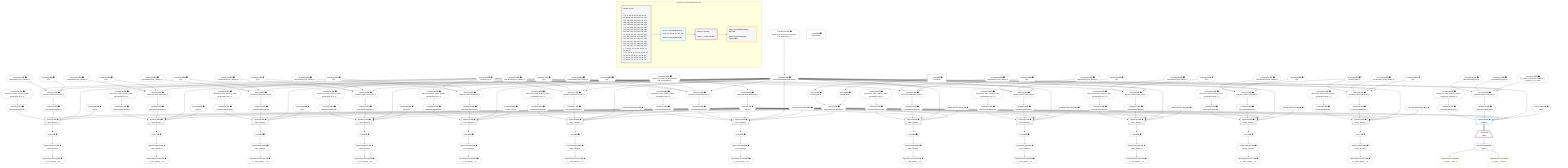 %%{init: {'themeVariables': { 'fontSize': '12px'}}}%%
graph TD
    classDef path fill:#eee,stroke:#000,color:#000
    classDef plan fill:#fff,stroke-width:1px,color:#000
    classDef itemplan fill:#fff,stroke-width:2px,color:#000
    classDef unbatchedplan fill:#dff,stroke-width:1px,color:#000
    classDef sideeffectplan fill:#fcc,stroke-width:2px,color:#000
    classDef bucket fill:#f6f6f6,color:#000,stroke-width:2px,text-align:left


    %% plan dependencies
    PgSelect7[["PgSelect[7∈0] ➊<br />ᐸjson_identityᐳ"]]:::plan
    Object10{{"Object[10∈0] ➊<br />ᐸ{pgSettings,withPgClient}ᐳ"}}:::plan
    Constant288{{"Constant[288∈0] ➊<br />ᐸtrueᐳ"}}:::plan
    Lambda93{{"Lambda[93∈0] ➊<br />ᐸcalculateShouldReverseOrderᐳ"}}:::plan
    Access97{{"Access[97∈0] ➊<br />ᐸ96.0ᐳ"}}:::plan
    Lambda102{{"Lambda[102∈0] ➊<br />ᐸcalculateOrderBySQLᐳ"}}:::plan
    Lambda107{{"Lambda[107∈0] ➊<br />ᐸcalculateOrderBySQLᐳ"}}:::plan
    Object10 & Constant288 & Lambda93 & Access97 & Lambda102 & Lambda107 --> PgSelect7
    PgSelect15[["PgSelect[15∈0] ➊<br />ᐸjson_identityᐳ"]]:::plan
    Constant94{{"Constant[94∈0] ➊<br />ᐸfalseᐳ"}}:::plan
    Lambda117{{"Lambda[117∈0] ➊<br />ᐸcalculateOrderBySQLᐳ"}}:::plan
    Lambda122{{"Lambda[122∈0] ➊<br />ᐸcalculateOrderBySQLᐳ"}}:::plan
    Object10 & Constant94 & Lambda93 & Access97 & Lambda117 & Lambda122 --> PgSelect15
    PgSelect21[["PgSelect[21∈0] ➊<br />ᐸjson_identityᐳ"]]:::plan
    Constant289{{"Constant[289∈0] ➊<br />ᐸ42ᐳ"}}:::plan
    Lambda132{{"Lambda[132∈0] ➊<br />ᐸcalculateOrderBySQLᐳ"}}:::plan
    Lambda137{{"Lambda[137∈0] ➊<br />ᐸcalculateOrderBySQLᐳ"}}:::plan
    Object10 & Constant289 & Lambda93 & Access97 & Lambda132 & Lambda137 --> PgSelect21
    PgSelect27[["PgSelect[27∈0] ➊<br />ᐸjson_identityᐳ"]]:::plan
    Constant290{{"Constant[290∈0] ➊<br />ᐸ3.1415ᐳ"}}:::plan
    Lambda147{{"Lambda[147∈0] ➊<br />ᐸcalculateOrderBySQLᐳ"}}:::plan
    Lambda152{{"Lambda[152∈0] ➊<br />ᐸcalculateOrderBySQLᐳ"}}:::plan
    Object10 & Constant290 & Lambda93 & Access97 & Lambda147 & Lambda152 --> PgSelect27
    PgSelect33[["PgSelect[33∈0] ➊<br />ᐸjson_identityᐳ"]]:::plan
    Constant291{{"Constant[291∈0] ➊<br />ᐸ'hello, world!'ᐳ"}}:::plan
    Lambda162{{"Lambda[162∈0] ➊<br />ᐸcalculateOrderBySQLᐳ"}}:::plan
    Lambda167{{"Lambda[167∈0] ➊<br />ᐸcalculateOrderBySQLᐳ"}}:::plan
    Object10 & Constant291 & Lambda93 & Access97 & Lambda162 & Lambda167 --> PgSelect33
    PgSelect39[["PgSelect[39∈0] ➊<br />ᐸjson_identityᐳ"]]:::plan
    __InputDynamicScalar38{{"__InputDynamicScalar[38∈0] ➊"}}:::plan
    Lambda177{{"Lambda[177∈0] ➊<br />ᐸcalculateOrderBySQLᐳ"}}:::plan
    Lambda182{{"Lambda[182∈0] ➊<br />ᐸcalculateOrderBySQLᐳ"}}:::plan
    Object10 & __InputDynamicScalar38 & Lambda93 & Access97 & Lambda177 & Lambda182 --> PgSelect39
    PgSelect45[["PgSelect[45∈0] ➊<br />ᐸjson_identityᐳ"]]:::plan
    __InputDynamicScalar44{{"__InputDynamicScalar[44∈0] ➊"}}:::plan
    Lambda192{{"Lambda[192∈0] ➊<br />ᐸcalculateOrderBySQLᐳ"}}:::plan
    Lambda197{{"Lambda[197∈0] ➊<br />ᐸcalculateOrderBySQLᐳ"}}:::plan
    Object10 & __InputDynamicScalar44 & Lambda93 & Access97 & Lambda192 & Lambda197 --> PgSelect45
    PgSelect51[["PgSelect[51∈0] ➊<br />ᐸjson_identityᐳ"]]:::plan
    __InputDynamicScalar50{{"__InputDynamicScalar[50∈0] ➊"}}:::plan
    Lambda207{{"Lambda[207∈0] ➊<br />ᐸcalculateOrderBySQLᐳ"}}:::plan
    Lambda212{{"Lambda[212∈0] ➊<br />ᐸcalculateOrderBySQLᐳ"}}:::plan
    Object10 & __InputDynamicScalar50 & Lambda93 & Access97 & Lambda207 & Lambda212 --> PgSelect51
    PgSelect57[["PgSelect[57∈0] ➊<br />ᐸjson_identityᐳ"]]:::plan
    __InputDynamicScalar56{{"__InputDynamicScalar[56∈0] ➊"}}:::plan
    Lambda222{{"Lambda[222∈0] ➊<br />ᐸcalculateOrderBySQLᐳ"}}:::plan
    Lambda227{{"Lambda[227∈0] ➊<br />ᐸcalculateOrderBySQLᐳ"}}:::plan
    Object10 & __InputDynamicScalar56 & Lambda93 & Access97 & Lambda222 & Lambda227 --> PgSelect57
    PgSelect63[["PgSelect[63∈0] ➊<br />ᐸjson_identityᐳ"]]:::plan
    __InputDynamicScalar62{{"__InputDynamicScalar[62∈0] ➊"}}:::plan
    Lambda237{{"Lambda[237∈0] ➊<br />ᐸcalculateOrderBySQLᐳ"}}:::plan
    Lambda242{{"Lambda[242∈0] ➊<br />ᐸcalculateOrderBySQLᐳ"}}:::plan
    Object10 & __InputDynamicScalar62 & Lambda93 & Access97 & Lambda237 & Lambda242 --> PgSelect63
    PgSelect69[["PgSelect[69∈0] ➊<br />ᐸjsonb_identityᐳ"]]:::plan
    __InputDynamicScalar68{{"__InputDynamicScalar[68∈0] ➊"}}:::plan
    Lambda252{{"Lambda[252∈0] ➊<br />ᐸcalculateOrderBySQLᐳ"}}:::plan
    Lambda257{{"Lambda[257∈0] ➊<br />ᐸcalculateOrderBySQLᐳ"}}:::plan
    Object10 & __InputDynamicScalar68 & Lambda93 & Access97 & Lambda252 & Lambda257 --> PgSelect69
    PgSelect75[["PgSelect[75∈0] ➊<br />ᐸjsonb_identityᐳ"]]:::plan
    __InputDynamicScalar74{{"__InputDynamicScalar[74∈0] ➊"}}:::plan
    Lambda267{{"Lambda[267∈0] ➊<br />ᐸcalculateOrderBySQLᐳ"}}:::plan
    Lambda272{{"Lambda[272∈0] ➊<br />ᐸcalculateOrderBySQLᐳ"}}:::plan
    Object10 & __InputDynamicScalar74 & Lambda93 & Access97 & Lambda267 & Lambda272 --> PgSelect75
    Object101{{"Object[101∈0] ➊<br />ᐸ{reverse,orders,alias,codec}ᐳ"}}:::plan
    Constant98{{"Constant[98∈0] ➊<br />ᐸ[]ᐳ"}}:::plan
    Constant99{{"Constant[99∈0] ➊<br />ᐸsql.identifier(”json_identity”)ᐳ"}}:::plan
    Constant100{{"Constant[100∈0] ➊<br />ᐸCodec(json)ᐳ"}}:::plan
    Lambda93 & Constant98 & Constant99 & Constant100 --> Object101
    Object116{{"Object[116∈0] ➊<br />ᐸ{reverse,orders,alias,codec}ᐳ"}}:::plan
    Constant113{{"Constant[113∈0] ➊<br />ᐸ[]ᐳ"}}:::plan
    Constant114{{"Constant[114∈0] ➊<br />ᐸsql.identifier(”json_identity”)ᐳ"}}:::plan
    Lambda93 & Constant113 & Constant114 & Constant100 --> Object116
    Object131{{"Object[131∈0] ➊<br />ᐸ{reverse,orders,alias,codec}ᐳ"}}:::plan
    Constant128{{"Constant[128∈0] ➊<br />ᐸ[]ᐳ"}}:::plan
    Constant129{{"Constant[129∈0] ➊<br />ᐸsql.identifier(”json_identity”)ᐳ"}}:::plan
    Lambda93 & Constant128 & Constant129 & Constant100 --> Object131
    Object146{{"Object[146∈0] ➊<br />ᐸ{reverse,orders,alias,codec}ᐳ"}}:::plan
    Constant143{{"Constant[143∈0] ➊<br />ᐸ[]ᐳ"}}:::plan
    Constant144{{"Constant[144∈0] ➊<br />ᐸsql.identifier(”json_identity”)ᐳ"}}:::plan
    Lambda93 & Constant143 & Constant144 & Constant100 --> Object146
    Object161{{"Object[161∈0] ➊<br />ᐸ{reverse,orders,alias,codec}ᐳ"}}:::plan
    Constant158{{"Constant[158∈0] ➊<br />ᐸ[]ᐳ"}}:::plan
    Constant159{{"Constant[159∈0] ➊<br />ᐸsql.identifier(”json_identity”)ᐳ"}}:::plan
    Lambda93 & Constant158 & Constant159 & Constant100 --> Object161
    Object176{{"Object[176∈0] ➊<br />ᐸ{reverse,orders,alias,codec}ᐳ"}}:::plan
    Constant173{{"Constant[173∈0] ➊<br />ᐸ[]ᐳ"}}:::plan
    Constant174{{"Constant[174∈0] ➊<br />ᐸsql.identifier(”json_identity”)ᐳ"}}:::plan
    Lambda93 & Constant173 & Constant174 & Constant100 --> Object176
    Object191{{"Object[191∈0] ➊<br />ᐸ{reverse,orders,alias,codec}ᐳ"}}:::plan
    Constant188{{"Constant[188∈0] ➊<br />ᐸ[]ᐳ"}}:::plan
    Constant189{{"Constant[189∈0] ➊<br />ᐸsql.identifier(”json_identity”)ᐳ"}}:::plan
    Lambda93 & Constant188 & Constant189 & Constant100 --> Object191
    Object206{{"Object[206∈0] ➊<br />ᐸ{reverse,orders,alias,codec}ᐳ"}}:::plan
    Constant203{{"Constant[203∈0] ➊<br />ᐸ[]ᐳ"}}:::plan
    Constant204{{"Constant[204∈0] ➊<br />ᐸsql.identifier(”json_identity”)ᐳ"}}:::plan
    Lambda93 & Constant203 & Constant204 & Constant100 --> Object206
    Object221{{"Object[221∈0] ➊<br />ᐸ{reverse,orders,alias,codec}ᐳ"}}:::plan
    Constant218{{"Constant[218∈0] ➊<br />ᐸ[]ᐳ"}}:::plan
    Constant219{{"Constant[219∈0] ➊<br />ᐸsql.identifier(”json_identity”)ᐳ"}}:::plan
    Lambda93 & Constant218 & Constant219 & Constant100 --> Object221
    Object236{{"Object[236∈0] ➊<br />ᐸ{reverse,orders,alias,codec}ᐳ"}}:::plan
    Constant233{{"Constant[233∈0] ➊<br />ᐸ[]ᐳ"}}:::plan
    Constant234{{"Constant[234∈0] ➊<br />ᐸsql.identifier(”json_identity”)ᐳ"}}:::plan
    Lambda93 & Constant233 & Constant234 & Constant100 --> Object236
    Object251{{"Object[251∈0] ➊<br />ᐸ{reverse,orders,alias,codec}ᐳ"}}:::plan
    Constant248{{"Constant[248∈0] ➊<br />ᐸ[]ᐳ"}}:::plan
    Constant249{{"Constant[249∈0] ➊<br />ᐸsql.identifier(”jsonb_identity”)ᐳ"}}:::plan
    Constant250{{"Constant[250∈0] ➊<br />ᐸCodec(jsonb)ᐳ"}}:::plan
    Lambda93 & Constant248 & Constant249 & Constant250 --> Object251
    Object266{{"Object[266∈0] ➊<br />ᐸ{reverse,orders,alias,codec}ᐳ"}}:::plan
    Constant263{{"Constant[263∈0] ➊<br />ᐸ[]ᐳ"}}:::plan
    Constant264{{"Constant[264∈0] ➊<br />ᐸsql.identifier(”jsonb_identity”)ᐳ"}}:::plan
    Lambda93 & Constant263 & Constant264 & Constant250 --> Object266
    Object281{{"Object[281∈0] ➊<br />ᐸ{reverse,orders,alias,codec}ᐳ"}}:::plan
    Constant278{{"Constant[278∈0] ➊<br />ᐸ[ { codec: Codec(int4), fragment: { n: [Array], f: 0, c: 266ᐳ"}}:::plan
    Constant279{{"Constant[279∈0] ➊<br />ᐸsql.identifier(”types”)ᐳ"}}:::plan
    Constant280{{"Constant[280∈0] ➊<br />ᐸRecordCodec(types)ᐳ"}}:::plan
    Lambda93 & Constant278 & Constant279 & Constant280 --> Object281
    Access8{{"Access[8∈0] ➊<br />ᐸ2.pgSettingsᐳ"}}:::plan
    Access9{{"Access[9∈0] ➊<br />ᐸ2.withPgClientᐳ"}}:::plan
    Access8 & Access9 --> Object10
    __Value2["__Value[2∈0] ➊<br />ᐸcontextᐳ"]:::plan
    __Value2 --> Access8
    __Value2 --> Access9
    First11{{"First[11∈0] ➊"}}:::plan
    PgSelect7 --> First11
    PgSelectSingle12{{"PgSelectSingle[12∈0] ➊<br />ᐸjson_identityᐳ"}}:::plan
    First11 --> PgSelectSingle12
    PgClassExpression13{{"PgClassExpression[13∈0] ➊<br />ᐸ__json_identity__.vᐳ"}}:::plan
    PgSelectSingle12 --> PgClassExpression13
    First17{{"First[17∈0] ➊"}}:::plan
    PgSelect15 --> First17
    PgSelectSingle18{{"PgSelectSingle[18∈0] ➊<br />ᐸjson_identityᐳ"}}:::plan
    First17 --> PgSelectSingle18
    PgClassExpression19{{"PgClassExpression[19∈0] ➊<br />ᐸ__json_identity__.vᐳ"}}:::plan
    PgSelectSingle18 --> PgClassExpression19
    First23{{"First[23∈0] ➊"}}:::plan
    PgSelect21 --> First23
    PgSelectSingle24{{"PgSelectSingle[24∈0] ➊<br />ᐸjson_identityᐳ"}}:::plan
    First23 --> PgSelectSingle24
    PgClassExpression25{{"PgClassExpression[25∈0] ➊<br />ᐸ__json_identity__.vᐳ"}}:::plan
    PgSelectSingle24 --> PgClassExpression25
    First29{{"First[29∈0] ➊"}}:::plan
    PgSelect27 --> First29
    PgSelectSingle30{{"PgSelectSingle[30∈0] ➊<br />ᐸjson_identityᐳ"}}:::plan
    First29 --> PgSelectSingle30
    PgClassExpression31{{"PgClassExpression[31∈0] ➊<br />ᐸ__json_identity__.vᐳ"}}:::plan
    PgSelectSingle30 --> PgClassExpression31
    First35{{"First[35∈0] ➊"}}:::plan
    PgSelect33 --> First35
    PgSelectSingle36{{"PgSelectSingle[36∈0] ➊<br />ᐸjson_identityᐳ"}}:::plan
    First35 --> PgSelectSingle36
    PgClassExpression37{{"PgClassExpression[37∈0] ➊<br />ᐸ__json_identity__.vᐳ"}}:::plan
    PgSelectSingle36 --> PgClassExpression37
    First41{{"First[41∈0] ➊"}}:::plan
    PgSelect39 --> First41
    PgSelectSingle42{{"PgSelectSingle[42∈0] ➊<br />ᐸjson_identityᐳ"}}:::plan
    First41 --> PgSelectSingle42
    PgClassExpression43{{"PgClassExpression[43∈0] ➊<br />ᐸ__json_identity__.vᐳ"}}:::plan
    PgSelectSingle42 --> PgClassExpression43
    First47{{"First[47∈0] ➊"}}:::plan
    PgSelect45 --> First47
    PgSelectSingle48{{"PgSelectSingle[48∈0] ➊<br />ᐸjson_identityᐳ"}}:::plan
    First47 --> PgSelectSingle48
    PgClassExpression49{{"PgClassExpression[49∈0] ➊<br />ᐸ__json_identity__.vᐳ"}}:::plan
    PgSelectSingle48 --> PgClassExpression49
    First53{{"First[53∈0] ➊"}}:::plan
    PgSelect51 --> First53
    PgSelectSingle54{{"PgSelectSingle[54∈0] ➊<br />ᐸjson_identityᐳ"}}:::plan
    First53 --> PgSelectSingle54
    PgClassExpression55{{"PgClassExpression[55∈0] ➊<br />ᐸ__json_identity__.vᐳ"}}:::plan
    PgSelectSingle54 --> PgClassExpression55
    First59{{"First[59∈0] ➊"}}:::plan
    PgSelect57 --> First59
    PgSelectSingle60{{"PgSelectSingle[60∈0] ➊<br />ᐸjson_identityᐳ"}}:::plan
    First59 --> PgSelectSingle60
    PgClassExpression61{{"PgClassExpression[61∈0] ➊<br />ᐸ__json_identity__.vᐳ"}}:::plan
    PgSelectSingle60 --> PgClassExpression61
    First65{{"First[65∈0] ➊"}}:::plan
    PgSelect63 --> First65
    PgSelectSingle66{{"PgSelectSingle[66∈0] ➊<br />ᐸjson_identityᐳ"}}:::plan
    First65 --> PgSelectSingle66
    PgClassExpression67{{"PgClassExpression[67∈0] ➊<br />ᐸ__json_identity__.vᐳ"}}:::plan
    PgSelectSingle66 --> PgClassExpression67
    First71{{"First[71∈0] ➊"}}:::plan
    PgSelect69 --> First71
    PgSelectSingle72{{"PgSelectSingle[72∈0] ➊<br />ᐸjsonb_identityᐳ"}}:::plan
    First71 --> PgSelectSingle72
    PgClassExpression73{{"PgClassExpression[73∈0] ➊<br />ᐸ__jsonb_identity__.vᐳ"}}:::plan
    PgSelectSingle72 --> PgClassExpression73
    First77{{"First[77∈0] ➊"}}:::plan
    PgSelect75 --> First77
    PgSelectSingle78{{"PgSelectSingle[78∈0] ➊<br />ᐸjsonb_identityᐳ"}}:::plan
    First77 --> PgSelectSingle78
    PgClassExpression79{{"PgClassExpression[79∈0] ➊<br />ᐸ__jsonb_identity__.vᐳ"}}:::plan
    PgSelectSingle78 --> PgClassExpression79
    Constant292{{"Constant[292∈0] ➊<br />ᐸ§{ first: null, last: null, cursorLower: null, cursorUpper: ᐳ"}}:::plan
    Constant292 --> Lambda93
    Lambda96{{"Lambda[96∈0] ➊<br />ᐸcalculateLimitAndOffsetSQLᐳ"}}:::plan
    Constant293{{"Constant[293∈0] ➊<br />ᐸ§{ first: null, last: null, cursorLower: null, cursorUpper: ᐳ"}}:::plan
    Constant293 --> Lambda96
    Lambda96 --> Access97
    Object101 --> Lambda102
    Constant294{{"Constant[294∈0] ➊<br />ᐸ§{ reverse: false, orders: [], alias: sql.identifier(”json_iᐳ"}}:::plan
    Constant294 --> Lambda107
    Object116 --> Lambda117
    Constant295{{"Constant[295∈0] ➊<br />ᐸ§{ reverse: false, orders: [], alias: sql.identifier(”json_iᐳ"}}:::plan
    Constant295 --> Lambda122
    Object131 --> Lambda132
    Constant296{{"Constant[296∈0] ➊<br />ᐸ§{ reverse: false, orders: [], alias: sql.identifier(”json_iᐳ"}}:::plan
    Constant296 --> Lambda137
    Object146 --> Lambda147
    Constant297{{"Constant[297∈0] ➊<br />ᐸ§{ reverse: false, orders: [], alias: sql.identifier(”json_iᐳ"}}:::plan
    Constant297 --> Lambda152
    Object161 --> Lambda162
    Constant298{{"Constant[298∈0] ➊<br />ᐸ§{ reverse: false, orders: [], alias: sql.identifier(”json_iᐳ"}}:::plan
    Constant298 --> Lambda167
    Object176 --> Lambda177
    Constant299{{"Constant[299∈0] ➊<br />ᐸ§{ reverse: false, orders: [], alias: sql.identifier(”json_iᐳ"}}:::plan
    Constant299 --> Lambda182
    Object191 --> Lambda192
    Constant300{{"Constant[300∈0] ➊<br />ᐸ§{ reverse: false, orders: [], alias: sql.identifier(”json_iᐳ"}}:::plan
    Constant300 --> Lambda197
    Object206 --> Lambda207
    Constant301{{"Constant[301∈0] ➊<br />ᐸ§{ reverse: false, orders: [], alias: sql.identifier(”json_iᐳ"}}:::plan
    Constant301 --> Lambda212
    Object221 --> Lambda222
    Constant302{{"Constant[302∈0] ➊<br />ᐸ§{ reverse: false, orders: [], alias: sql.identifier(”json_iᐳ"}}:::plan
    Constant302 --> Lambda227
    Object236 --> Lambda237
    Constant303{{"Constant[303∈0] ➊<br />ᐸ§{ reverse: false, orders: [], alias: sql.identifier(”json_iᐳ"}}:::plan
    Constant303 --> Lambda242
    Object251 --> Lambda252
    Constant304{{"Constant[304∈0] ➊<br />ᐸ§{ reverse: false, orders: [], alias: sql.identifier(”jsonb_ᐳ"}}:::plan
    Constant304 --> Lambda257
    Object266 --> Lambda267
    Constant305{{"Constant[305∈0] ➊<br />ᐸ§{ reverse: false, orders: [], alias: sql.identifier(”jsonb_ᐳ"}}:::plan
    Constant305 --> Lambda272
    Lambda282{{"Lambda[282∈0] ➊<br />ᐸcalculateOrderBySQLᐳ"}}:::plan
    Object281 --> Lambda282
    Lambda287{{"Lambda[287∈0] ➊<br />ᐸcalculateOrderBySQLᐳ"}}:::plan
    Constant306{{"Constant[306∈0] ➊<br />ᐸ§{ reverse: false, orders: [ { codec: Codec(int4), fragment:ᐳ"}}:::plan
    Constant306 --> Lambda287
    __Value4["__Value[4∈0] ➊<br />ᐸrootValueᐳ"]:::plan
    Connection85{{"Connection[85∈0] ➊<br />ᐸ83ᐳ"}}:::plan
    PgSelect86[["PgSelect[86∈1] ➊<br />ᐸtypesᐳ"]]:::plan
    Object10 & Connection85 & Lambda93 & Access97 & Lambda282 & Lambda287 --> PgSelect86
    __Item87[/"__Item[87∈2]<br />ᐸ86ᐳ"\]:::itemplan
    PgSelect86 ==> __Item87
    PgSelectSingle88{{"PgSelectSingle[88∈2]<br />ᐸtypesᐳ"}}:::plan
    __Item87 --> PgSelectSingle88
    PgClassExpression89{{"PgClassExpression[89∈3]<br />ᐸ__types__.”json”ᐳ"}}:::plan
    PgSelectSingle88 --> PgClassExpression89
    PgClassExpression90{{"PgClassExpression[90∈3]<br />ᐸ__types__.”jsonb”ᐳ"}}:::plan
    PgSelectSingle88 --> PgClassExpression90

    %% define steps

    subgraph "Buckets for queries/v4/dynamic-json"
    Bucket0("Bucket 0 (root)<br /><br />1: <br />ᐳ: 8, 9, 38, 44, 50, 56, 62, 68, 74, 85, 94, 98, 99, 100, 113, 114, 128, 129, 143, 144, 158, 159, 173, 174, 188, 189, 203, 204, 218, 219, 233, 234, 248, 249, 250, 263, 264, 278, 279, 280, 288, 289, 290, 291, 292, 293, 294, 295, 296, 297, 298, 299, 300, 301, 302, 303, 304, 305, 306, 10, 93, 96, 97, 101, 102, 107, 116, 117, 122, 131, 132, 137, 146, 147, 152, 161, 162, 167, 176, 177, 182, 191, 192, 197, 206, 207, 212, 221, 222, 227, 236, 237, 242, 251, 252, 257, 266, 267, 272, 281, 282, 287<br />2: 7, 15, 21, 27, 33, 39, 45, 51, 57, 63, 69, 75<br />ᐳ: 11, 12, 13, 17, 18, 19, 23, 24, 25, 29, 30, 31, 35, 36, 37, 41, 42, 43, 47, 48, 49, 53, 54, 55, 59, 60, 61, 65, 66, 67, 71, 72, 73, 77, 78, 79"):::bucket
    classDef bucket0 stroke:#696969
    class Bucket0,__Value2,__Value4,PgSelect7,Access8,Access9,Object10,First11,PgSelectSingle12,PgClassExpression13,PgSelect15,First17,PgSelectSingle18,PgClassExpression19,PgSelect21,First23,PgSelectSingle24,PgClassExpression25,PgSelect27,First29,PgSelectSingle30,PgClassExpression31,PgSelect33,First35,PgSelectSingle36,PgClassExpression37,__InputDynamicScalar38,PgSelect39,First41,PgSelectSingle42,PgClassExpression43,__InputDynamicScalar44,PgSelect45,First47,PgSelectSingle48,PgClassExpression49,__InputDynamicScalar50,PgSelect51,First53,PgSelectSingle54,PgClassExpression55,__InputDynamicScalar56,PgSelect57,First59,PgSelectSingle60,PgClassExpression61,__InputDynamicScalar62,PgSelect63,First65,PgSelectSingle66,PgClassExpression67,__InputDynamicScalar68,PgSelect69,First71,PgSelectSingle72,PgClassExpression73,__InputDynamicScalar74,PgSelect75,First77,PgSelectSingle78,PgClassExpression79,Connection85,Lambda93,Constant94,Lambda96,Access97,Constant98,Constant99,Constant100,Object101,Lambda102,Lambda107,Constant113,Constant114,Object116,Lambda117,Lambda122,Constant128,Constant129,Object131,Lambda132,Lambda137,Constant143,Constant144,Object146,Lambda147,Lambda152,Constant158,Constant159,Object161,Lambda162,Lambda167,Constant173,Constant174,Object176,Lambda177,Lambda182,Constant188,Constant189,Object191,Lambda192,Lambda197,Constant203,Constant204,Object206,Lambda207,Lambda212,Constant218,Constant219,Object221,Lambda222,Lambda227,Constant233,Constant234,Object236,Lambda237,Lambda242,Constant248,Constant249,Constant250,Object251,Lambda252,Lambda257,Constant263,Constant264,Object266,Lambda267,Lambda272,Constant278,Constant279,Constant280,Object281,Lambda282,Lambda287,Constant288,Constant289,Constant290,Constant291,Constant292,Constant293,Constant294,Constant295,Constant296,Constant297,Constant298,Constant299,Constant300,Constant301,Constant302,Constant303,Constant304,Constant305,Constant306 bucket0
    Bucket1("Bucket 1 (nullableBoundary)<br />Deps: 10, 85, 93, 97, 282, 287<br /><br />ROOT Connectionᐸ83ᐳ[85]"):::bucket
    classDef bucket1 stroke:#00bfff
    class Bucket1,PgSelect86 bucket1
    Bucket2("Bucket 2 (listItem)<br /><br />ROOT __Item{2}ᐸ86ᐳ[87]"):::bucket
    classDef bucket2 stroke:#7f007f
    class Bucket2,__Item87,PgSelectSingle88 bucket2
    Bucket3("Bucket 3 (nullableBoundary)<br />Deps: 88<br /><br />ROOT PgSelectSingle{2}ᐸtypesᐳ[88]"):::bucket
    classDef bucket3 stroke:#ffa500
    class Bucket3,PgClassExpression89,PgClassExpression90 bucket3
    Bucket0 --> Bucket1
    Bucket1 --> Bucket2
    Bucket2 --> Bucket3
    end